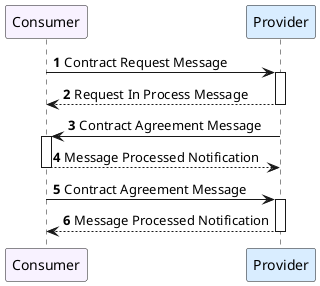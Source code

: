 @startuml
autonumber

skinParam NoteBackgroundColor WhiteSmoke
skinParam NoteFontColor Black
skinParam ParticipantBackgroundColor WhiteSmoke
skinParam ActorBackgroundColor WhiteSmoke
skinParam AgentBackgroundColor White
skinParam AgentBorderColor SkyBlue
skinparam shadowing false

!define ConsumerColor f8f2ff
!define ProviderColor d9edff
!define WarningColor Business
!define LeadColor Technology


participant Consumer #ConsumerColor
participant Provider #ProviderColor

Consumer -> Provider ++ : Contract Request Message
    return Request In Process Message

Provider -> Consumer ++ : Contract Agreement Message
    return Message Processed Notification

Consumer -> Provider ++ : Contract Agreement Message
    return Message Processed Notification

@enduml